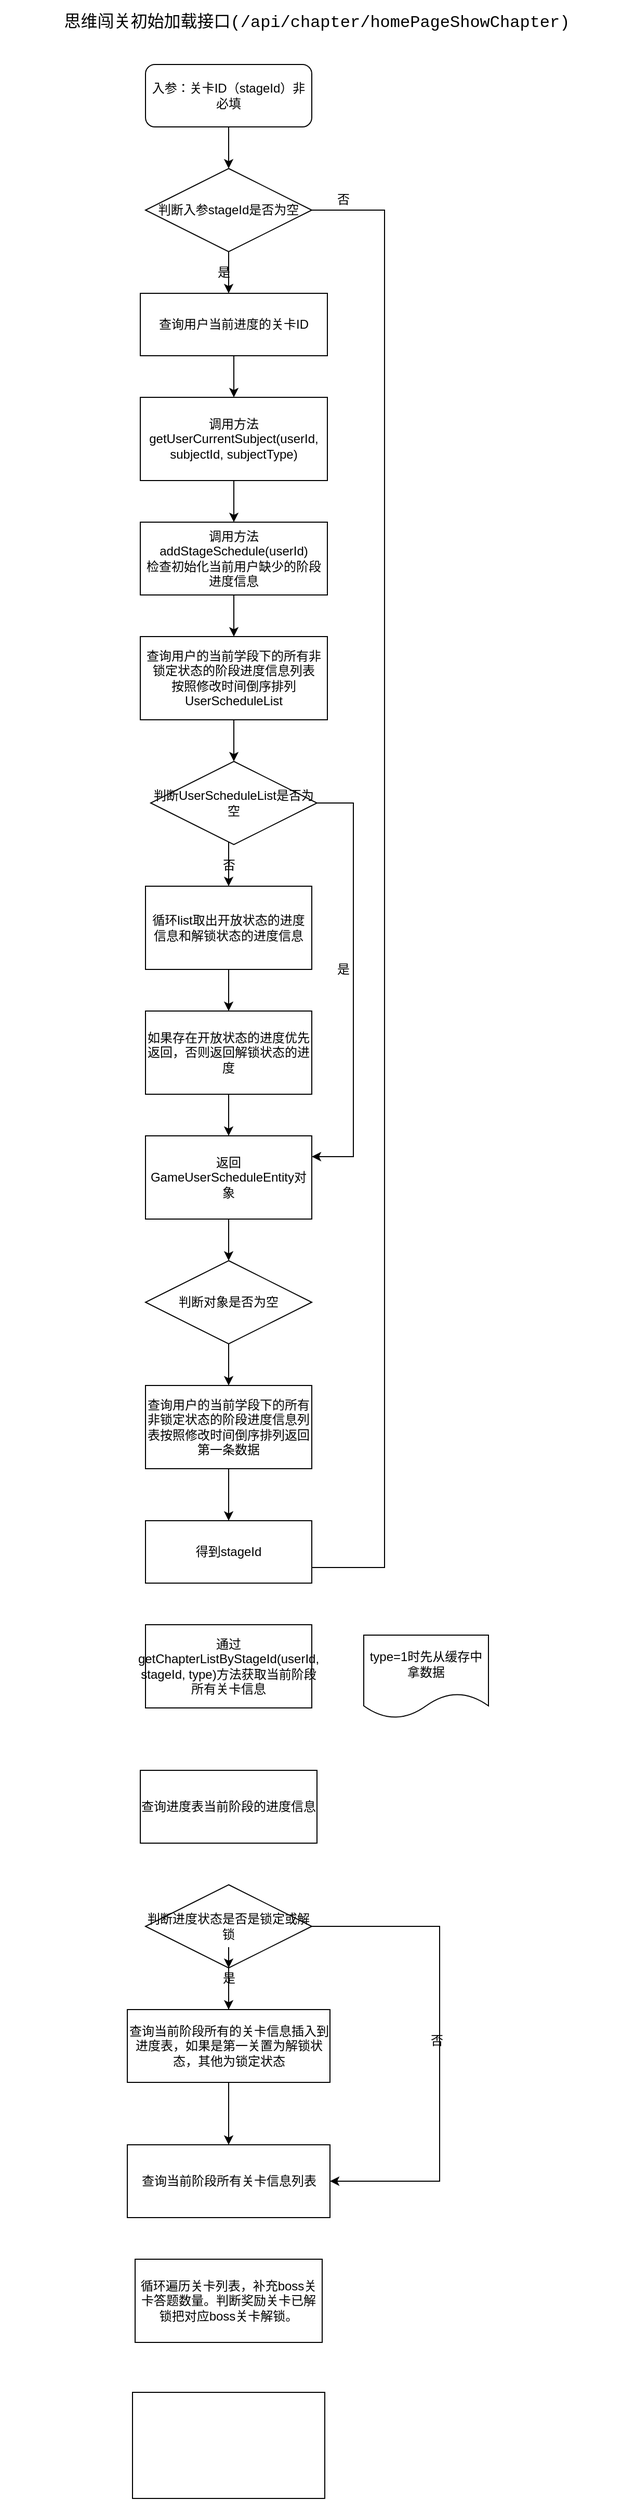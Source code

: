 <mxfile version="13.6.9" type="github">
  <diagram id="aQA9aETBr3nwfCQwEO3R" name="Page-1">
    <mxGraphModel dx="868" dy="450" grid="1" gridSize="10" guides="1" tooltips="1" connect="1" arrows="1" fold="1" page="1" pageScale="1" pageWidth="827" pageHeight="1169" math="0" shadow="0">
      <root>
        <mxCell id="0" />
        <mxCell id="1" parent="0" />
        <mxCell id="-hbDv3YvgLvUU0tAqhPw-32" value="" style="edgeStyle=orthogonalEdgeStyle;rounded=0;orthogonalLoop=1;jettySize=auto;html=1;fontColor=#000000;" parent="1" source="-hbDv3YvgLvUU0tAqhPw-1" target="-hbDv3YvgLvUU0tAqhPw-10" edge="1">
          <mxGeometry relative="1" as="geometry" />
        </mxCell>
        <mxCell id="-hbDv3YvgLvUU0tAqhPw-1" value="入参：关卡ID（stageId）非必填" style="rounded=1;whiteSpace=wrap;html=1;" parent="1" vertex="1">
          <mxGeometry x="320" y="100" width="160" height="60" as="geometry" />
        </mxCell>
        <mxCell id="-hbDv3YvgLvUU0tAqhPw-4" value="&lt;p&gt;&lt;font face=&quot;courier new&quot;&gt;&lt;span style=&quot;font-size: 16px ; background-color: rgb(255 , 255 , 255)&quot;&gt;思维闯关初始加载接口(/api/chapter/homePageShowChapter)&lt;/span&gt;&lt;/font&gt;&lt;br&gt;&lt;/p&gt;" style="text;html=1;strokeColor=none;fillColor=none;align=center;verticalAlign=middle;whiteSpace=wrap;rounded=0;" parent="1" vertex="1">
          <mxGeometry x="180" y="40" width="610" height="40" as="geometry" />
        </mxCell>
        <mxCell id="-hbDv3YvgLvUU0tAqhPw-40" value="" style="edgeStyle=orthogonalEdgeStyle;rounded=0;orthogonalLoop=1;jettySize=auto;html=1;fontColor=#000000;" parent="1" source="-hbDv3YvgLvUU0tAqhPw-9" target="-hbDv3YvgLvUU0tAqhPw-12" edge="1">
          <mxGeometry relative="1" as="geometry" />
        </mxCell>
        <mxCell id="-hbDv3YvgLvUU0tAqhPw-9" value="查询用户当前进度的关卡ID" style="rounded=0;whiteSpace=wrap;html=1;fontColor=#000000;" parent="1" vertex="1">
          <mxGeometry x="315" y="320" width="180" height="60" as="geometry" />
        </mxCell>
        <mxCell id="-hbDv3YvgLvUU0tAqhPw-35" value="" style="edgeStyle=orthogonalEdgeStyle;rounded=0;orthogonalLoop=1;jettySize=auto;html=1;fontColor=#000000;" parent="1" source="-hbDv3YvgLvUU0tAqhPw-10" target="-hbDv3YvgLvUU0tAqhPw-9" edge="1">
          <mxGeometry relative="1" as="geometry">
            <Array as="points">
              <mxPoint x="400" y="310" />
              <mxPoint x="400" y="310" />
            </Array>
          </mxGeometry>
        </mxCell>
        <mxCell id="-hbDv3YvgLvUU0tAqhPw-46" style="edgeStyle=orthogonalEdgeStyle;rounded=0;orthogonalLoop=1;jettySize=auto;html=1;fontColor=#000000;entryX=1;entryY=0.75;entryDx=0;entryDy=0;" parent="1" source="-hbDv3YvgLvUU0tAqhPw-10" target="-hbDv3YvgLvUU0tAqhPw-44" edge="1">
          <mxGeometry relative="1" as="geometry">
            <mxPoint x="520" y="1551" as="targetPoint" />
            <Array as="points">
              <mxPoint x="550" y="240" />
              <mxPoint x="550" y="1545" />
              <mxPoint x="460" y="1545" />
            </Array>
          </mxGeometry>
        </mxCell>
        <mxCell id="-hbDv3YvgLvUU0tAqhPw-10" value="判断入参stageId是否为空" style="rhombus;whiteSpace=wrap;html=1;fontColor=#000000;" parent="1" vertex="1">
          <mxGeometry x="320" y="200" width="160" height="80" as="geometry" />
        </mxCell>
        <mxCell id="-hbDv3YvgLvUU0tAqhPw-41" value="" style="edgeStyle=orthogonalEdgeStyle;rounded=0;orthogonalLoop=1;jettySize=auto;html=1;fontColor=#000000;" parent="1" source="-hbDv3YvgLvUU0tAqhPw-12" target="-hbDv3YvgLvUU0tAqhPw-13" edge="1">
          <mxGeometry relative="1" as="geometry" />
        </mxCell>
        <mxCell id="-hbDv3YvgLvUU0tAqhPw-12" value="调用方法&lt;br&gt;getUserCurrentSubject(userId, subjectId, subjectType)" style="rounded=0;whiteSpace=wrap;html=1;fontColor=#000000;" parent="1" vertex="1">
          <mxGeometry x="315" y="420" width="180" height="80" as="geometry" />
        </mxCell>
        <mxCell id="-hbDv3YvgLvUU0tAqhPw-42" value="" style="edgeStyle=orthogonalEdgeStyle;rounded=0;orthogonalLoop=1;jettySize=auto;html=1;fontColor=#000000;" parent="1" source="-hbDv3YvgLvUU0tAqhPw-13" target="-hbDv3YvgLvUU0tAqhPw-14" edge="1">
          <mxGeometry relative="1" as="geometry" />
        </mxCell>
        <mxCell id="-hbDv3YvgLvUU0tAqhPw-13" value="调用方法addStageSchedule(userId)&lt;br&gt;检查初始化当前用户缺少的阶段进度信息" style="rounded=0;whiteSpace=wrap;html=1;fontColor=#000000;" parent="1" vertex="1">
          <mxGeometry x="315" y="540" width="180" height="70" as="geometry" />
        </mxCell>
        <mxCell id="-hbDv3YvgLvUU0tAqhPw-43" value="" style="edgeStyle=orthogonalEdgeStyle;rounded=0;orthogonalLoop=1;jettySize=auto;html=1;fontColor=#000000;" parent="1" source="-hbDv3YvgLvUU0tAqhPw-14" target="-hbDv3YvgLvUU0tAqhPw-15" edge="1">
          <mxGeometry relative="1" as="geometry" />
        </mxCell>
        <mxCell id="-hbDv3YvgLvUU0tAqhPw-14" value="查询用户的当前学段下的所有非锁定状态的阶段进度信息列表&lt;br&gt;按照修改时间倒序排列UserScheduleList" style="rounded=0;whiteSpace=wrap;html=1;fontColor=#000000;" parent="1" vertex="1">
          <mxGeometry x="315" y="650" width="180" height="80" as="geometry" />
        </mxCell>
        <mxCell id="-hbDv3YvgLvUU0tAqhPw-23" value="" style="edgeStyle=orthogonalEdgeStyle;rounded=0;orthogonalLoop=1;jettySize=auto;html=1;fontColor=#000000;" parent="1" source="-hbDv3YvgLvUU0tAqhPw-15" target="-hbDv3YvgLvUU0tAqhPw-20" edge="1">
          <mxGeometry relative="1" as="geometry">
            <Array as="points">
              <mxPoint x="400" y="870" />
              <mxPoint x="400" y="870" />
            </Array>
          </mxGeometry>
        </mxCell>
        <mxCell id="-hbDv3YvgLvUU0tAqhPw-25" style="edgeStyle=orthogonalEdgeStyle;rounded=0;orthogonalLoop=1;jettySize=auto;html=1;fontColor=#000000;entryX=1;entryY=0.25;entryDx=0;entryDy=0;" parent="1" source="-hbDv3YvgLvUU0tAqhPw-15" target="-hbDv3YvgLvUU0tAqhPw-22" edge="1">
          <mxGeometry relative="1" as="geometry">
            <mxPoint x="520" y="1181" as="targetPoint" />
            <Array as="points">
              <mxPoint x="520" y="810" />
              <mxPoint x="520" y="1150" />
            </Array>
          </mxGeometry>
        </mxCell>
        <mxCell id="-hbDv3YvgLvUU0tAqhPw-15" value="判断UserScheduleList是否为空" style="rhombus;whiteSpace=wrap;html=1;fontColor=#000000;" parent="1" vertex="1">
          <mxGeometry x="325" y="770" width="160" height="80" as="geometry" />
        </mxCell>
        <mxCell id="-hbDv3YvgLvUU0tAqhPw-30" value="" style="edgeStyle=orthogonalEdgeStyle;rounded=0;orthogonalLoop=1;jettySize=auto;html=1;fontColor=#000000;" parent="1" source="-hbDv3YvgLvUU0tAqhPw-20" target="-hbDv3YvgLvUU0tAqhPw-21" edge="1">
          <mxGeometry relative="1" as="geometry" />
        </mxCell>
        <mxCell id="-hbDv3YvgLvUU0tAqhPw-20" value="循环list取出开放状态的进度信息和解锁状态的进度信息" style="rounded=0;whiteSpace=wrap;html=1;fontColor=#000000;" parent="1" vertex="1">
          <mxGeometry x="320" y="890" width="160" height="80" as="geometry" />
        </mxCell>
        <mxCell id="-hbDv3YvgLvUU0tAqhPw-31" value="" style="edgeStyle=orthogonalEdgeStyle;rounded=0;orthogonalLoop=1;jettySize=auto;html=1;fontColor=#000000;" parent="1" source="-hbDv3YvgLvUU0tAqhPw-21" target="-hbDv3YvgLvUU0tAqhPw-22" edge="1">
          <mxGeometry relative="1" as="geometry" />
        </mxCell>
        <mxCell id="-hbDv3YvgLvUU0tAqhPw-21" value="如果存在开放状态的进度优先返回，否则返回解锁状态的进度" style="rounded=0;whiteSpace=wrap;html=1;fontColor=#000000;" parent="1" vertex="1">
          <mxGeometry x="320" y="1010" width="160" height="80" as="geometry" />
        </mxCell>
        <mxCell id="-hbDv3YvgLvUU0tAqhPw-38" value="" style="edgeStyle=orthogonalEdgeStyle;rounded=0;orthogonalLoop=1;jettySize=auto;html=1;fontColor=#000000;" parent="1" source="-hbDv3YvgLvUU0tAqhPw-22" target="-hbDv3YvgLvUU0tAqhPw-37" edge="1">
          <mxGeometry relative="1" as="geometry" />
        </mxCell>
        <mxCell id="-hbDv3YvgLvUU0tAqhPw-22" value="返回GameUserScheduleEntity对象" style="rounded=0;whiteSpace=wrap;html=1;fontColor=#000000;" parent="1" vertex="1">
          <mxGeometry x="320" y="1130" width="160" height="80" as="geometry" />
        </mxCell>
        <mxCell id="-hbDv3YvgLvUU0tAqhPw-24" value="否" style="text;html=1;align=center;verticalAlign=middle;resizable=0;points=[];autosize=1;fontColor=#000000;" parent="1" vertex="1">
          <mxGeometry x="385" y="860" width="30" height="20" as="geometry" />
        </mxCell>
        <mxCell id="-hbDv3YvgLvUU0tAqhPw-27" value="是" style="text;html=1;align=center;verticalAlign=middle;resizable=0;points=[];autosize=1;fontColor=#000000;" parent="1" vertex="1">
          <mxGeometry x="495" y="960" width="30" height="20" as="geometry" />
        </mxCell>
        <mxCell id="-hbDv3YvgLvUU0tAqhPw-34" value="是" style="text;html=1;align=center;verticalAlign=middle;resizable=0;points=[];autosize=1;fontColor=#000000;" parent="1" vertex="1">
          <mxGeometry x="380" y="290" width="30" height="20" as="geometry" />
        </mxCell>
        <mxCell id="-hbDv3YvgLvUU0tAqhPw-48" value="" style="edgeStyle=orthogonalEdgeStyle;rounded=0;orthogonalLoop=1;jettySize=auto;html=1;fontColor=#000000;" parent="1" source="-hbDv3YvgLvUU0tAqhPw-36" target="-hbDv3YvgLvUU0tAqhPw-44" edge="1">
          <mxGeometry relative="1" as="geometry" />
        </mxCell>
        <mxCell id="-hbDv3YvgLvUU0tAqhPw-36" value="查询用户的当前学段下的所有非锁定状态的阶段进度信息列表按照修改时间倒序排列返回第一条数据" style="rounded=0;whiteSpace=wrap;html=1;fontColor=#000000;" parent="1" vertex="1">
          <mxGeometry x="320" y="1370" width="160" height="80" as="geometry" />
        </mxCell>
        <mxCell id="-hbDv3YvgLvUU0tAqhPw-39" value="" style="edgeStyle=orthogonalEdgeStyle;rounded=0;orthogonalLoop=1;jettySize=auto;html=1;fontColor=#000000;" parent="1" source="-hbDv3YvgLvUU0tAqhPw-37" target="-hbDv3YvgLvUU0tAqhPw-36" edge="1">
          <mxGeometry relative="1" as="geometry" />
        </mxCell>
        <mxCell id="-hbDv3YvgLvUU0tAqhPw-37" value="判断对象是否为空" style="rhombus;whiteSpace=wrap;html=1;fontColor=#000000;" parent="1" vertex="1">
          <mxGeometry x="320" y="1250" width="160" height="80" as="geometry" />
        </mxCell>
        <mxCell id="-hbDv3YvgLvUU0tAqhPw-44" value="得到stageId" style="rounded=0;whiteSpace=wrap;html=1;fontColor=#000000;" parent="1" vertex="1">
          <mxGeometry x="320" y="1500" width="160" height="60" as="geometry" />
        </mxCell>
        <mxCell id="-hbDv3YvgLvUU0tAqhPw-47" value="否" style="text;html=1;align=center;verticalAlign=middle;resizable=0;points=[];autosize=1;fontColor=#000000;" parent="1" vertex="1">
          <mxGeometry x="495" y="220" width="30" height="20" as="geometry" />
        </mxCell>
        <mxCell id="-hbDv3YvgLvUU0tAqhPw-49" value="通过getChapterListByStageId(userId, stageId, type)方法获取当前阶段所有关卡信息" style="rounded=0;whiteSpace=wrap;html=1;fontColor=#000000;" parent="1" vertex="1">
          <mxGeometry x="320" y="1600" width="160" height="80" as="geometry" />
        </mxCell>
        <mxCell id="-hbDv3YvgLvUU0tAqhPw-51" value="查询进度表当前阶段的进度信息" style="rounded=0;whiteSpace=wrap;html=1;fontColor=#000000;" parent="1" vertex="1">
          <mxGeometry x="315" y="1740" width="170" height="70" as="geometry" />
        </mxCell>
        <mxCell id="-hbDv3YvgLvUU0tAqhPw-52" value="&lt;span&gt;type=1时先从缓存中拿数据&lt;/span&gt;" style="shape=document;whiteSpace=wrap;html=1;boundedLbl=1;fontColor=#000000;" parent="1" vertex="1">
          <mxGeometry x="530" y="1610" width="120" height="80" as="geometry" />
        </mxCell>
        <mxCell id="-hbDv3YvgLvUU0tAqhPw-55" value="" style="edgeStyle=orthogonalEdgeStyle;rounded=0;orthogonalLoop=1;jettySize=auto;html=1;fontColor=#000000;" parent="1" source="-hbDv3YvgLvUU0tAqhPw-56" target="-hbDv3YvgLvUU0tAqhPw-54" edge="1">
          <mxGeometry relative="1" as="geometry" />
        </mxCell>
        <mxCell id="-hbDv3YvgLvUU0tAqhPw-59" style="edgeStyle=orthogonalEdgeStyle;rounded=0;orthogonalLoop=1;jettySize=auto;html=1;fontColor=#000000;entryX=1;entryY=0.5;entryDx=0;entryDy=0;" parent="1" source="-hbDv3YvgLvUU0tAqhPw-53" target="-hbDv3YvgLvUU0tAqhPw-58" edge="1">
          <mxGeometry relative="1" as="geometry">
            <mxPoint x="610" y="2135" as="targetPoint" />
            <Array as="points">
              <mxPoint x="603" y="1890" />
              <mxPoint x="603" y="2135" />
            </Array>
          </mxGeometry>
        </mxCell>
        <mxCell id="-hbDv3YvgLvUU0tAqhPw-53" value="判断进度状态是否是锁定或解锁" style="rhombus;whiteSpace=wrap;html=1;fontColor=#000000;" parent="1" vertex="1">
          <mxGeometry x="320" y="1850" width="160" height="80" as="geometry" />
        </mxCell>
        <mxCell id="-hbDv3YvgLvUU0tAqhPw-62" value="" style="edgeStyle=orthogonalEdgeStyle;rounded=0;orthogonalLoop=1;jettySize=auto;html=1;fontColor=#000000;" parent="1" source="-hbDv3YvgLvUU0tAqhPw-54" target="-hbDv3YvgLvUU0tAqhPw-58" edge="1">
          <mxGeometry relative="1" as="geometry" />
        </mxCell>
        <mxCell id="-hbDv3YvgLvUU0tAqhPw-54" value="查询当前阶段所有的关卡信息插入到进度表，如果是第一关置为解锁状态，其他为锁定状态" style="rounded=0;whiteSpace=wrap;html=1;fontColor=#000000;direction=west;" parent="1" vertex="1">
          <mxGeometry x="302.5" y="1970" width="195" height="70" as="geometry" />
        </mxCell>
        <mxCell id="-hbDv3YvgLvUU0tAqhPw-56" value="是" style="text;html=1;align=center;verticalAlign=middle;resizable=0;points=[];autosize=1;fontColor=#000000;" parent="1" vertex="1">
          <mxGeometry x="385" y="1930" width="30" height="20" as="geometry" />
        </mxCell>
        <mxCell id="-hbDv3YvgLvUU0tAqhPw-57" value="" style="edgeStyle=orthogonalEdgeStyle;rounded=0;orthogonalLoop=1;jettySize=auto;html=1;fontColor=#000000;" parent="1" source="-hbDv3YvgLvUU0tAqhPw-53" target="-hbDv3YvgLvUU0tAqhPw-56" edge="1">
          <mxGeometry relative="1" as="geometry">
            <mxPoint x="400" y="1930" as="sourcePoint" />
            <mxPoint x="400" y="1970" as="targetPoint" />
          </mxGeometry>
        </mxCell>
        <mxCell id="-hbDv3YvgLvUU0tAqhPw-58" value="查询当前阶段所有关卡信息列表" style="rounded=0;whiteSpace=wrap;html=1;fontColor=#000000;" parent="1" vertex="1">
          <mxGeometry x="302.5" y="2100" width="195" height="70" as="geometry" />
        </mxCell>
        <mxCell id="-hbDv3YvgLvUU0tAqhPw-61" value="否" style="text;html=1;align=center;verticalAlign=middle;resizable=0;points=[];autosize=1;fontColor=#000000;" parent="1" vertex="1">
          <mxGeometry x="585" y="1990" width="30" height="20" as="geometry" />
        </mxCell>
        <mxCell id="VDbKX3D-KfDn9qXpyzn8-1" value="循环遍历关卡列表，补充boss关卡答题数量。判断奖励关卡已解锁把对应boss关卡解锁。" style="rounded=0;whiteSpace=wrap;html=1;" vertex="1" parent="1">
          <mxGeometry x="310" y="2210" width="180" height="80" as="geometry" />
        </mxCell>
        <mxCell id="VDbKX3D-KfDn9qXpyzn8-2" value="" style="rounded=0;whiteSpace=wrap;html=1;" vertex="1" parent="1">
          <mxGeometry x="307.5" y="2338" width="185" height="102" as="geometry" />
        </mxCell>
      </root>
    </mxGraphModel>
  </diagram>
</mxfile>
